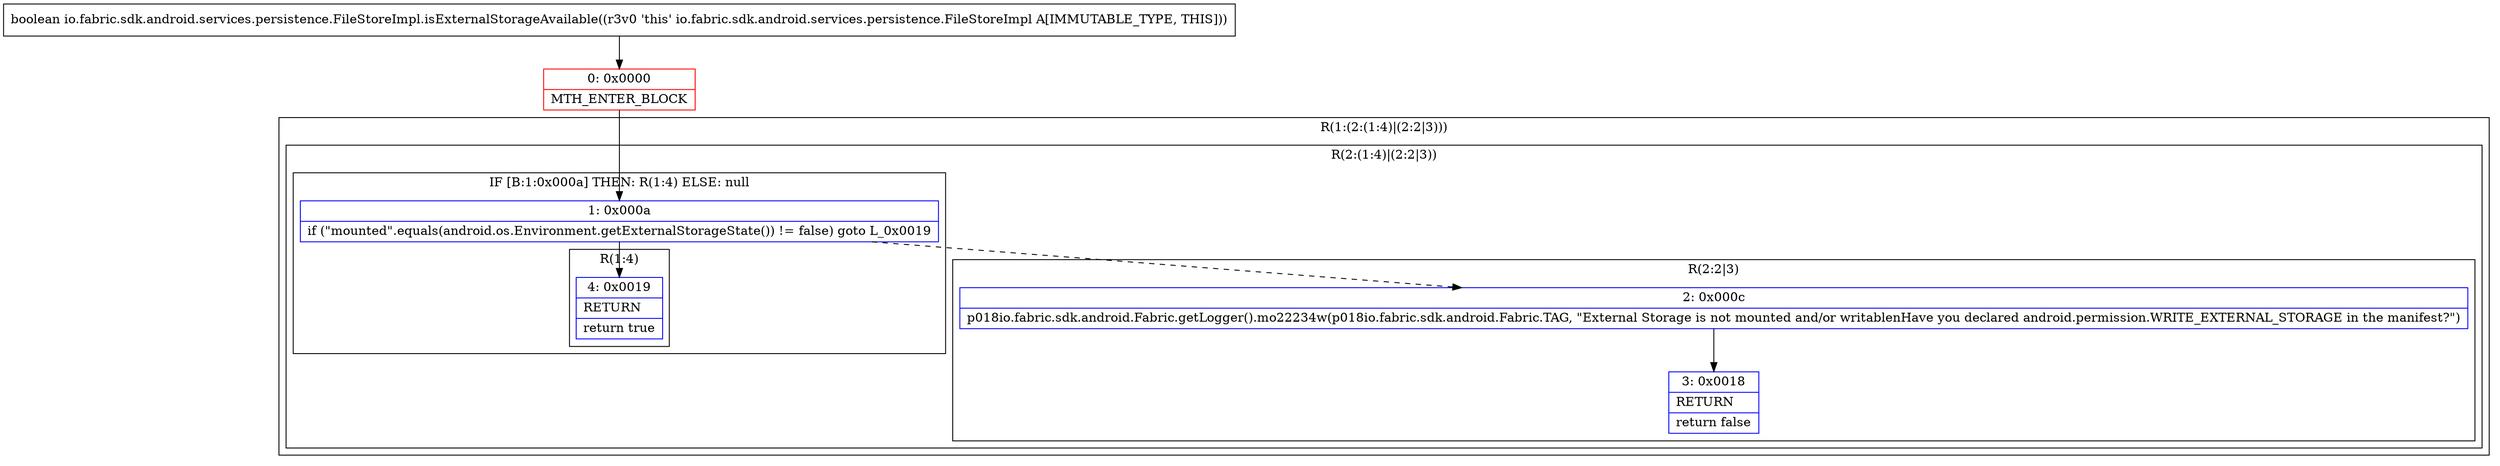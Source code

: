 digraph "CFG forio.fabric.sdk.android.services.persistence.FileStoreImpl.isExternalStorageAvailable()Z" {
subgraph cluster_Region_676475700 {
label = "R(1:(2:(1:4)|(2:2|3)))";
node [shape=record,color=blue];
subgraph cluster_Region_1218464187 {
label = "R(2:(1:4)|(2:2|3))";
node [shape=record,color=blue];
subgraph cluster_IfRegion_710133359 {
label = "IF [B:1:0x000a] THEN: R(1:4) ELSE: null";
node [shape=record,color=blue];
Node_1 [shape=record,label="{1\:\ 0x000a|if (\"mounted\".equals(android.os.Environment.getExternalStorageState()) != false) goto L_0x0019\l}"];
subgraph cluster_Region_918642901 {
label = "R(1:4)";
node [shape=record,color=blue];
Node_4 [shape=record,label="{4\:\ 0x0019|RETURN\l|return true\l}"];
}
}
subgraph cluster_Region_255016618 {
label = "R(2:2|3)";
node [shape=record,color=blue];
Node_2 [shape=record,label="{2\:\ 0x000c|p018io.fabric.sdk.android.Fabric.getLogger().mo22234w(p018io.fabric.sdk.android.Fabric.TAG, \"External Storage is not mounted and\/or writablenHave you declared android.permission.WRITE_EXTERNAL_STORAGE in the manifest?\")\l}"];
Node_3 [shape=record,label="{3\:\ 0x0018|RETURN\l|return false\l}"];
}
}
}
Node_0 [shape=record,color=red,label="{0\:\ 0x0000|MTH_ENTER_BLOCK\l}"];
MethodNode[shape=record,label="{boolean io.fabric.sdk.android.services.persistence.FileStoreImpl.isExternalStorageAvailable((r3v0 'this' io.fabric.sdk.android.services.persistence.FileStoreImpl A[IMMUTABLE_TYPE, THIS])) }"];
MethodNode -> Node_0;
Node_1 -> Node_2[style=dashed];
Node_1 -> Node_4;
Node_2 -> Node_3;
Node_0 -> Node_1;
}

